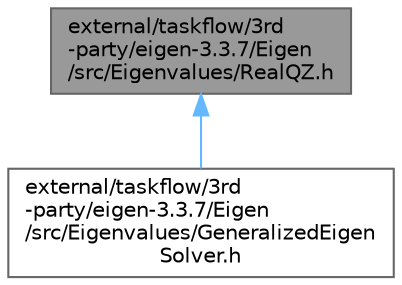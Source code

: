 digraph "external/taskflow/3rd-party/eigen-3.3.7/Eigen/src/Eigenvalues/RealQZ.h"
{
 // LATEX_PDF_SIZE
  bgcolor="transparent";
  edge [fontname=Helvetica,fontsize=10,labelfontname=Helvetica,labelfontsize=10];
  node [fontname=Helvetica,fontsize=10,shape=box,height=0.2,width=0.4];
  Node1 [id="Node000001",label="external/taskflow/3rd\l-party/eigen-3.3.7/Eigen\l/src/Eigenvalues/RealQZ.h",height=0.2,width=0.4,color="gray40", fillcolor="grey60", style="filled", fontcolor="black",tooltip=" "];
  Node1 -> Node2 [id="edge1_Node000001_Node000002",dir="back",color="steelblue1",style="solid",tooltip=" "];
  Node2 [id="Node000002",label="external/taskflow/3rd\l-party/eigen-3.3.7/Eigen\l/src/Eigenvalues/GeneralizedEigen\lSolver.h",height=0.2,width=0.4,color="grey40", fillcolor="white", style="filled",URL="$_generalized_eigen_solver_8h.html",tooltip=" "];
}
